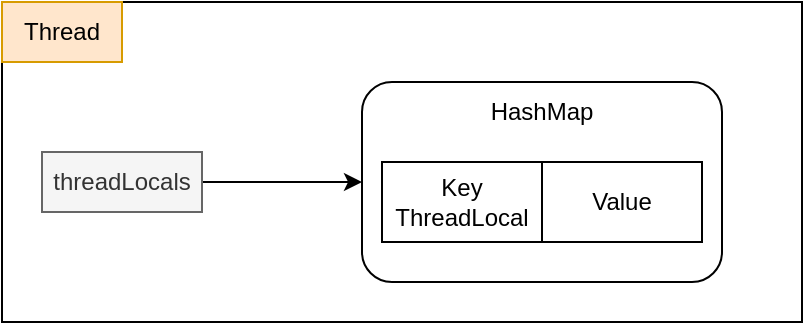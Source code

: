<mxfile version="24.4.13" type="device" pages="5">
  <diagram name="ThreadLocal" id="YbuYyEXj4ZClR6x-DzcQ">
    <mxGraphModel dx="1050" dy="629" grid="1" gridSize="10" guides="1" tooltips="1" connect="1" arrows="1" fold="1" page="1" pageScale="1" pageWidth="1654" pageHeight="2336" math="0" shadow="0">
      <root>
        <mxCell id="0" />
        <mxCell id="1" parent="0" />
        <mxCell id="KGKPHILg01SDEoVwcWIX-1" value="" style="rounded=0;whiteSpace=wrap;html=1;glass=0;" vertex="1" parent="1">
          <mxGeometry x="240" y="160" width="400" height="160" as="geometry" />
        </mxCell>
        <mxCell id="KGKPHILg01SDEoVwcWIX-6" value="" style="rounded=1;whiteSpace=wrap;html=1;" vertex="1" parent="1">
          <mxGeometry x="420" y="200" width="180" height="100" as="geometry" />
        </mxCell>
        <mxCell id="KGKPHILg01SDEoVwcWIX-3" value="Thread" style="text;html=1;align=center;verticalAlign=middle;whiteSpace=wrap;rounded=0;fillColor=#ffe6cc;strokeColor=#d79b00;shadow=0;" vertex="1" parent="1">
          <mxGeometry x="240" y="160" width="60" height="30" as="geometry" />
        </mxCell>
        <mxCell id="KGKPHILg01SDEoVwcWIX-8" style="edgeStyle=orthogonalEdgeStyle;rounded=0;orthogonalLoop=1;jettySize=auto;html=1;entryX=0;entryY=0.5;entryDx=0;entryDy=0;" edge="1" parent="1" source="KGKPHILg01SDEoVwcWIX-4" target="KGKPHILg01SDEoVwcWIX-6">
          <mxGeometry relative="1" as="geometry" />
        </mxCell>
        <mxCell id="KGKPHILg01SDEoVwcWIX-4" value="threadLocals" style="text;html=1;align=center;verticalAlign=middle;whiteSpace=wrap;rounded=0;fillColor=#f5f5f5;fontColor=#333333;strokeColor=#666666;" vertex="1" parent="1">
          <mxGeometry x="260" y="235" width="80" height="30" as="geometry" />
        </mxCell>
        <mxCell id="KGKPHILg01SDEoVwcWIX-5" value="Key ThreadLocal" style="rounded=0;whiteSpace=wrap;html=1;" vertex="1" parent="1">
          <mxGeometry x="430" y="240" width="80" height="40" as="geometry" />
        </mxCell>
        <mxCell id="KGKPHILg01SDEoVwcWIX-7" value="Value" style="rounded=0;whiteSpace=wrap;html=1;" vertex="1" parent="1">
          <mxGeometry x="510" y="240" width="80" height="40" as="geometry" />
        </mxCell>
        <mxCell id="KGKPHILg01SDEoVwcWIX-9" value="HashMap" style="text;html=1;align=center;verticalAlign=middle;whiteSpace=wrap;rounded=0;" vertex="1" parent="1">
          <mxGeometry x="480" y="200" width="60" height="30" as="geometry" />
        </mxCell>
      </root>
    </mxGraphModel>
  </diagram>
  <diagram id="83OUeft8s3DIFJioLWa6" name="ThreadLocal-内存分配">
    <mxGraphModel dx="1050" dy="629" grid="1" gridSize="10" guides="1" tooltips="1" connect="1" arrows="1" fold="1" page="1" pageScale="1" pageWidth="1654" pageHeight="2336" math="0" shadow="0">
      <root>
        <mxCell id="0" />
        <mxCell id="1" parent="0" />
        <mxCell id="z4Gel6RCuIVY9ulqgWqe-5" value="" style="rounded=0;whiteSpace=wrap;html=1;fontSize=13;fillColor=default;strokeColor=#000000;" vertex="1" parent="1">
          <mxGeometry x="440" y="160" width="400" height="200" as="geometry" />
        </mxCell>
        <mxCell id="T0yMTvxeiCChX32FTHV1-2" value="" style="rounded=1;whiteSpace=wrap;html=1;fontSize=13;fillColor=#f5f5f5;fontColor=#333333;strokeColor=#666666;" vertex="1" parent="1">
          <mxGeometry x="640" y="200" width="180" height="100" as="geometry" />
        </mxCell>
        <mxCell id="T0yMTvxeiCChX32FTHV1-9" style="edgeStyle=orthogonalEdgeStyle;rounded=0;orthogonalLoop=1;jettySize=auto;html=1;entryX=0.5;entryY=0;entryDx=0;entryDy=0;fontSize=13;startArrow=classic;startFill=1;endArrow=none;endFill=0;fillColor=#e1d5e7;strokeColor=#9673a6;strokeWidth=3;dashed=1;" edge="1" parent="1" source="z4Gel6RCuIVY9ulqgWqe-6" target="T0yMTvxeiCChX32FTHV1-6">
          <mxGeometry relative="1" as="geometry" />
        </mxCell>
        <mxCell id="T0yMTvxeiCChX32FTHV1-24" value="弱引用" style="edgeLabel;html=1;align=center;verticalAlign=middle;resizable=0;points=[];" vertex="1" connectable="0" parent="T0yMTvxeiCChX32FTHV1-9">
          <mxGeometry x="-0.432" y="-3" relative="1" as="geometry">
            <mxPoint x="-7" y="8" as="offset" />
          </mxGeometry>
        </mxCell>
        <mxCell id="z4Gel6RCuIVY9ulqgWqe-6" value="ThreadLocal" style="rounded=0;whiteSpace=wrap;html=1;fontSize=13;fillColor=#e1d5e7;strokeColor=#9673a6;" vertex="1" parent="1">
          <mxGeometry x="460" y="187" width="120" height="40" as="geometry" />
        </mxCell>
        <mxCell id="z4Gel6RCuIVY9ulqgWqe-8" value="堆" style="text;html=1;align=center;verticalAlign=middle;whiteSpace=wrap;rounded=0;fontSize=13;" vertex="1" parent="1">
          <mxGeometry x="605" y="160" width="60" height="30" as="geometry" />
        </mxCell>
        <mxCell id="T0yMTvxeiCChX32FTHV1-6" value="Key ThreadLocal" style="rounded=0;whiteSpace=wrap;html=1;fontSize=13;dashed=1;dashPattern=8 8;fillColor=#dae8fc;strokeColor=#6c8ebf;" vertex="1" parent="1">
          <mxGeometry x="650" y="240" width="80" height="40" as="geometry" />
        </mxCell>
        <mxCell id="T0yMTvxeiCChX32FTHV1-7" value="Value" style="rounded=0;whiteSpace=wrap;html=1;fontSize=13;dashed=1;fillColor=#d5e8d4;strokeColor=#82b366;" vertex="1" parent="1">
          <mxGeometry x="730" y="240" width="80" height="40" as="geometry" />
        </mxCell>
        <mxCell id="T0yMTvxeiCChX32FTHV1-8" value="ThreadLocalMap" style="text;html=1;align=center;verticalAlign=middle;whiteSpace=wrap;rounded=0;fontSize=13;" vertex="1" parent="1">
          <mxGeometry x="700" y="200" width="100" height="30" as="geometry" />
        </mxCell>
        <mxCell id="T0yMTvxeiCChX32FTHV1-11" value="业务对象" style="rounded=0;whiteSpace=wrap;html=1;" vertex="1" parent="1">
          <mxGeometry x="460" y="300" width="120" height="40" as="geometry" />
        </mxCell>
        <mxCell id="T0yMTvxeiCChX32FTHV1-12" value="" style="endArrow=classic;html=1;rounded=0;exitX=0.5;exitY=1;exitDx=0;exitDy=0;entryX=1;entryY=0.5;entryDx=0;entryDy=0;fillColor=#f8cecc;strokeColor=#b85450;strokeWidth=2;" edge="1" parent="1" source="T0yMTvxeiCChX32FTHV1-7" target="T0yMTvxeiCChX32FTHV1-11">
          <mxGeometry width="50" height="50" relative="1" as="geometry">
            <mxPoint x="510" y="250" as="sourcePoint" />
            <mxPoint x="560" y="200" as="targetPoint" />
            <Array as="points">
              <mxPoint x="770" y="320" />
            </Array>
          </mxGeometry>
        </mxCell>
        <mxCell id="T0yMTvxeiCChX32FTHV1-25" value="强引用" style="edgeLabel;html=1;align=center;verticalAlign=middle;resizable=0;points=[];" vertex="1" connectable="0" parent="T0yMTvxeiCChX32FTHV1-12">
          <mxGeometry x="-0.118" y="-4" relative="1" as="geometry">
            <mxPoint x="41" y="14" as="offset" />
          </mxGeometry>
        </mxCell>
        <mxCell id="T0yMTvxeiCChX32FTHV1-16" value="" style="rounded=0;whiteSpace=wrap;html=1;fillColor=#ffe6cc;strokeColor=#d79b00;" vertex="1" parent="1">
          <mxGeometry x="170" y="150" width="130" height="150" as="geometry" />
        </mxCell>
        <mxCell id="T0yMTvxeiCChX32FTHV1-20" style="edgeStyle=orthogonalEdgeStyle;rounded=0;orthogonalLoop=1;jettySize=auto;html=1;strokeColor=#b85450;strokeWidth=2;align=center;verticalAlign=middle;fontFamily=Helvetica;fontSize=11;fontColor=default;labelBackgroundColor=default;endArrow=classic;fillColor=#f8cecc;" edge="1" parent="1" source="T0yMTvxeiCChX32FTHV1-17" target="z4Gel6RCuIVY9ulqgWqe-6">
          <mxGeometry relative="1" as="geometry" />
        </mxCell>
        <mxCell id="T0yMTvxeiCChX32FTHV1-21" value="强引用" style="edgeLabel;html=1;align=center;verticalAlign=middle;resizable=0;points=[];fontSize=11;rounded=0;strokeColor=#b85450;strokeWidth=2;fontFamily=Helvetica;fontColor=default;labelBackgroundColor=default;fillColor=#f8cecc;" vertex="1" connectable="0" parent="T0yMTvxeiCChX32FTHV1-20">
          <mxGeometry x="-0.28" y="2" relative="1" as="geometry">
            <mxPoint x="-19" y="-15" as="offset" />
          </mxGeometry>
        </mxCell>
        <mxCell id="T0yMTvxeiCChX32FTHV1-17" value="ThreadLocalRef" style="rounded=1;whiteSpace=wrap;html=1;" vertex="1" parent="1">
          <mxGeometry x="182.5" y="187" width="105" height="40" as="geometry" />
        </mxCell>
        <mxCell id="T0yMTvxeiCChX32FTHV1-19" value="CurrentThreadRef" style="rounded=1;whiteSpace=wrap;html=1;" vertex="1" parent="1">
          <mxGeometry x="182.5" y="241" width="105" height="40" as="geometry" />
        </mxCell>
        <mxCell id="T0yMTvxeiCChX32FTHV1-22" style="edgeStyle=orthogonalEdgeStyle;rounded=0;orthogonalLoop=1;jettySize=auto;html=1;entryX=-0.002;entryY=0.616;entryDx=0;entryDy=0;entryPerimeter=0;strokeColor=#b85450;strokeWidth=2;align=center;verticalAlign=middle;fontFamily=Helvetica;fontSize=11;fontColor=default;labelBackgroundColor=default;endArrow=classic;fillColor=#f8cecc;" edge="1" parent="1" source="T0yMTvxeiCChX32FTHV1-19" target="T0yMTvxeiCChX32FTHV1-2">
          <mxGeometry relative="1" as="geometry" />
        </mxCell>
        <mxCell id="T0yMTvxeiCChX32FTHV1-23" value="强引用" style="edgeLabel;html=1;align=center;verticalAlign=middle;resizable=0;points=[];rounded=0;strokeColor=#b85450;strokeWidth=2;fontFamily=Helvetica;fontSize=11;fontColor=default;labelBackgroundColor=default;fillColor=#f8cecc;" vertex="1" connectable="0" parent="T0yMTvxeiCChX32FTHV1-22">
          <mxGeometry x="-0.688" y="3" relative="1" as="geometry">
            <mxPoint x="-12" y="-8" as="offset" />
          </mxGeometry>
        </mxCell>
        <mxCell id="T0yMTvxeiCChX32FTHV1-26" value="栈帧" style="text;html=1;align=center;verticalAlign=middle;whiteSpace=wrap;rounded=0;" vertex="1" parent="1">
          <mxGeometry x="205" y="150" width="60" height="30" as="geometry" />
        </mxCell>
      </root>
    </mxGraphModel>
  </diagram>
  <diagram id="CLx147smTmYJ2BrM7yXs" name="Java线程状态转换">
    <mxGraphModel dx="1050" dy="629" grid="1" gridSize="10" guides="1" tooltips="1" connect="1" arrows="1" fold="1" page="1" pageScale="1" pageWidth="1654" pageHeight="2336" math="0" shadow="0">
      <root>
        <mxCell id="0" />
        <mxCell id="1" parent="0" />
        <mxCell id="Pzs-qW3fLM_5K2oZGlJN-7" style="edgeStyle=orthogonalEdgeStyle;rounded=0;orthogonalLoop=1;jettySize=auto;html=1;entryX=0.5;entryY=0;entryDx=0;entryDy=0;shadow=1;fontSize=13;strokeWidth=2;strokeColor=#82b366;align=center;verticalAlign=middle;fontFamily=Helvetica;fontColor=default;fillColor=#d5e8d4;" edge="1" parent="1" source="Pzs-qW3fLM_5K2oZGlJN-1" target="Pzs-qW3fLM_5K2oZGlJN-4">
          <mxGeometry relative="1" as="geometry" />
        </mxCell>
        <mxCell id="Pzs-qW3fLM_5K2oZGlJN-1" value="初始" style="ellipse;whiteSpace=wrap;html=1;shadow=1;fontSize=13;" vertex="1" parent="1">
          <mxGeometry x="490" y="70" width="100" height="40" as="geometry" />
        </mxCell>
        <mxCell id="Pzs-qW3fLM_5K2oZGlJN-2" value="终止" style="ellipse;whiteSpace=wrap;html=1;fillColor=#ffe6cc;strokeColor=#d79b00;shadow=1;fontSize=13;" vertex="1" parent="1">
          <mxGeometry x="490" y="360" width="100" height="40" as="geometry" />
        </mxCell>
        <mxCell id="Pzs-qW3fLM_5K2oZGlJN-3" value="阻塞状态" style="ellipse;whiteSpace=wrap;html=1;fillColor=#f8cecc;strokeColor=#b85450;shadow=1;fontSize=13;" vertex="1" parent="1">
          <mxGeometry x="180" y="190" width="100" height="40" as="geometry" />
        </mxCell>
        <mxCell id="Pzs-qW3fLM_5K2oZGlJN-8" style="rounded=0;orthogonalLoop=1;jettySize=auto;html=1;exitX=1;exitY=0.5;exitDx=0;exitDy=0;shadow=1;strokeColor=#b85450;align=center;verticalAlign=middle;fontFamily=Helvetica;fontSize=13;fontColor=default;fillColor=#f8cecc;strokeWidth=2;startArrow=classic;startFill=1;" edge="1" parent="1" source="Pzs-qW3fLM_5K2oZGlJN-4" target="Pzs-qW3fLM_5K2oZGlJN-3">
          <mxGeometry relative="1" as="geometry">
            <Array as="points">
              <mxPoint x="360" y="210" />
            </Array>
          </mxGeometry>
        </mxCell>
        <mxCell id="Pzs-qW3fLM_5K2oZGlJN-19" style="rounded=0;orthogonalLoop=1;jettySize=auto;html=1;entryX=0;entryY=0.5;entryDx=0;entryDy=0;shadow=1;strokeColor=#6c8ebf;align=center;verticalAlign=middle;fontFamily=Helvetica;fontSize=13;fontColor=default;fillColor=#dae8fc;strokeWidth=2;" edge="1" parent="1" source="Pzs-qW3fLM_5K2oZGlJN-4" target="Pzs-qW3fLM_5K2oZGlJN-5">
          <mxGeometry relative="1" as="geometry" />
        </mxCell>
        <mxCell id="Pzs-qW3fLM_5K2oZGlJN-24" style="rounded=0;orthogonalLoop=1;jettySize=auto;html=1;entryX=0.5;entryY=0;entryDx=0;entryDy=0;exitX=0.5;exitY=1;exitDx=0;exitDy=0;" edge="1" parent="1" source="Pzs-qW3fLM_5K2oZGlJN-4" target="Pzs-qW3fLM_5K2oZGlJN-2">
          <mxGeometry relative="1" as="geometry" />
        </mxCell>
        <mxCell id="Pzs-qW3fLM_5K2oZGlJN-4" value="运行" style="ellipse;whiteSpace=wrap;html=1;fillColor=#d5e8d4;strokeColor=#82b366;shadow=1;fontSize=13;" vertex="1" parent="1">
          <mxGeometry x="490" y="190" width="100" height="40" as="geometry" />
        </mxCell>
        <mxCell id="Pzs-qW3fLM_5K2oZGlJN-20" style="rounded=0;orthogonalLoop=1;jettySize=auto;html=1;entryX=1;entryY=0.5;entryDx=0;entryDy=0;shadow=1;strokeColor=#82b366;strokeWidth=2;align=center;verticalAlign=middle;fontFamily=Helvetica;fontSize=13;fontColor=default;labelBackgroundColor=default;endArrow=classic;fillColor=#d5e8d4;" edge="1" parent="1" source="Pzs-qW3fLM_5K2oZGlJN-5" target="Pzs-qW3fLM_5K2oZGlJN-4">
          <mxGeometry relative="1" as="geometry" />
        </mxCell>
        <mxCell id="Pzs-qW3fLM_5K2oZGlJN-5" value="等待" style="ellipse;whiteSpace=wrap;html=1;fillColor=#dae8fc;strokeColor=#6c8ebf;shadow=1;fontSize=13;" vertex="1" parent="1">
          <mxGeometry x="915" y="80" width="100" height="40" as="geometry" />
        </mxCell>
        <mxCell id="Pzs-qW3fLM_5K2oZGlJN-23" style="rounded=0;orthogonalLoop=1;jettySize=auto;html=1;entryX=1;entryY=0.5;entryDx=0;entryDy=0;exitX=0;exitY=0;exitDx=0;exitDy=0;strokeWidth=2;shadow=1;strokeColor=#82b366;align=center;verticalAlign=middle;fontFamily=Helvetica;fontSize=13;fontColor=default;labelBackgroundColor=default;endArrow=classic;fillColor=#d5e8d4;" edge="1" parent="1" source="Pzs-qW3fLM_5K2oZGlJN-6" target="Pzs-qW3fLM_5K2oZGlJN-4">
          <mxGeometry relative="1" as="geometry" />
        </mxCell>
        <mxCell id="Pzs-qW3fLM_5K2oZGlJN-6" value="计时等待" style="ellipse;whiteSpace=wrap;html=1;fillColor=#99CCFF;strokeColor=#6c8ebf;shadow=1;fontSize=13;" vertex="1" parent="1">
          <mxGeometry x="915" y="270" width="100" height="40" as="geometry" />
        </mxCell>
        <mxCell id="Pzs-qW3fLM_5K2oZGlJN-14" value="&lt;span style=&quot;color: rgb(51, 51, 51); font-family: &amp;quot;Open Sans&amp;quot;, &amp;quot;Clear Sans&amp;quot;, &amp;quot;Helvetica Neue&amp;quot;, Helvetica, Arial, sans-serif; orphans: 4; text-align: left; white-space-collapse: preserve; background-color: rgb(255, 255, 255); font-size: 13px;&quot;&gt;&lt;font style=&quot;font-size: 13px;&quot;&gt;没有获取到 synchronized 锁&lt;/font&gt;&lt;/span&gt;" style="text;html=1;align=center;verticalAlign=middle;whiteSpace=wrap;rounded=0;fontSize=13;fillColor=none;" vertex="1" parent="1">
          <mxGeometry x="305" y="180" width="230" height="30" as="geometry" />
        </mxCell>
        <mxCell id="Pzs-qW3fLM_5K2oZGlJN-15" value="&lt;font style=&quot;font-size: 13px;&quot;&gt;1、wait&lt;/font&gt;&lt;div style=&quot;font-size: 13px;&quot;&gt;&lt;font style=&quot;font-size: 13px;&quot;&gt;2、join&lt;/font&gt;&lt;/div&gt;&lt;div style=&quot;font-size: 13px;&quot;&gt;&lt;font style=&quot;font-size: 13px;&quot;&gt;3、LockSupport#park&lt;/font&gt;&lt;/div&gt;" style="text;html=1;align=left;verticalAlign=middle;whiteSpace=wrap;rounded=0;labelBackgroundColor=none;fontSize=13;" vertex="1" parent="1">
          <mxGeometry x="580" y="120" width="155" height="50" as="geometry" />
        </mxCell>
        <mxCell id="Pzs-qW3fLM_5K2oZGlJN-16" value="&lt;font style=&quot;font-size: 13px;&quot;&gt;1、wait(time)&lt;/font&gt;&lt;div style=&quot;font-size: 13px; line-height: 130%;&quot;&gt;&lt;font style=&quot;font-size: 13px;&quot;&gt;2、join(time)&lt;/font&gt;&lt;/div&gt;&lt;div style=&quot;font-size: 13px; line-height: 130%;&quot;&gt;&lt;font style=&quot;font-size: 13px;&quot;&gt;3、LockSupport#parkUntil&lt;/font&gt;&lt;/div&gt;&lt;div style=&quot;font-size: 13px; line-height: 130%;&quot;&gt;&lt;font style=&quot;font-size: 13px;&quot;&gt;4、sleep&lt;/font&gt;&lt;/div&gt;" style="text;html=1;align=left;verticalAlign=middle;whiteSpace=wrap;rounded=0;fontSize=13;" vertex="1" parent="1">
          <mxGeometry x="650" y="270" width="165" height="70" as="geometry" />
        </mxCell>
        <mxCell id="Pzs-qW3fLM_5K2oZGlJN-21" value="&lt;font style=&quot;font-size: 13px;&quot;&gt;1、notify&lt;/font&gt;&lt;div style=&quot;font-size: 13px;&quot;&gt;&lt;font style=&quot;font-size: 13px;&quot;&gt;2、notifyAll&lt;/font&gt;&lt;/div&gt;&lt;div style=&quot;font-size: 13px;&quot;&gt;&lt;font style=&quot;font-size: 13px;&quot;&gt;3、LockSupport#unpark&lt;/font&gt;&lt;/div&gt;" style="text;html=1;align=left;verticalAlign=middle;whiteSpace=wrap;rounded=0;labelBackgroundColor=none;fontSize=13;" vertex="1" parent="1">
          <mxGeometry x="700" y="180" width="155" height="50" as="geometry" />
        </mxCell>
        <mxCell id="Pzs-qW3fLM_5K2oZGlJN-25" value="" style="endArrow=classic;html=1;rounded=0;exitX=1.028;exitY=0.69;exitDx=0;exitDy=0;exitPerimeter=0;strokeWidth=2;shadow=1;strokeColor=#82b366;align=center;verticalAlign=middle;fontFamily=Helvetica;fontSize=13;fontColor=default;labelBackgroundColor=default;fillColor=#d5e8d4;" edge="1" parent="1" source="Pzs-qW3fLM_5K2oZGlJN-3">
          <mxGeometry width="50" height="50" relative="1" as="geometry">
            <mxPoint x="510" y="350" as="sourcePoint" />
            <mxPoint x="490" y="218" as="targetPoint" />
          </mxGeometry>
        </mxCell>
        <mxCell id="Pzs-qW3fLM_5K2oZGlJN-26" value="获取到锁" style="edgeLabel;html=1;align=center;verticalAlign=middle;resizable=0;points=[];rounded=0;shadow=1;strokeColor=#82b366;strokeWidth=2;fontFamily=Helvetica;fontSize=13;fontColor=default;labelBackgroundColor=default;fillColor=#d5e8d4;" vertex="1" connectable="0" parent="Pzs-qW3fLM_5K2oZGlJN-25">
          <mxGeometry x="-0.109" y="1" relative="1" as="geometry">
            <mxPoint x="-55" y="13" as="offset" />
          </mxGeometry>
        </mxCell>
        <mxCell id="Pzs-qW3fLM_5K2oZGlJN-28" value="" style="endArrow=classic;html=1;rounded=0;exitX=1;exitY=1;exitDx=0;exitDy=0;entryX=0;entryY=0.5;entryDx=0;entryDy=0;shadow=1;strokeColor=#6c8ebf;align=center;verticalAlign=middle;fontFamily=Helvetica;fontSize=13;fontColor=default;fillColor=#99CCFF;strokeWidth=2;" edge="1" parent="1" source="Pzs-qW3fLM_5K2oZGlJN-4" target="Pzs-qW3fLM_5K2oZGlJN-6">
          <mxGeometry width="50" height="50" relative="1" as="geometry">
            <mxPoint x="510" y="350" as="sourcePoint" />
            <mxPoint x="560" y="300" as="targetPoint" />
          </mxGeometry>
        </mxCell>
      </root>
    </mxGraphModel>
  </diagram>
  <diagram id="vD7hhq37XHFiHu8L9a9Y" name="管城">
    <mxGraphModel dx="1050" dy="629" grid="1" gridSize="10" guides="1" tooltips="1" connect="1" arrows="1" fold="1" page="1" pageScale="1" pageWidth="1654" pageHeight="2336" math="0" shadow="0">
      <root>
        <mxCell id="0" />
        <mxCell id="1" parent="0" />
        <mxCell id="rPjSnqEyorxqQKiiq836-16" value="" style="rounded=1;whiteSpace=wrap;html=1;fillColor=#f5f5f5;fontColor=#333333;strokeColor=#666666;" vertex="1" parent="1">
          <mxGeometry x="400" y="75" width="340" height="220" as="geometry" />
        </mxCell>
        <mxCell id="rPjSnqEyorxqQKiiq836-1" value="指向持有监视器对象的线程" style="rounded=1;whiteSpace=wrap;html=1;" vertex="1" parent="1">
          <mxGeometry x="420" y="135" width="280" height="40" as="geometry" />
        </mxCell>
        <mxCell id="rPjSnqEyorxqQKiiq836-2" value="wait 队列" style="rounded=1;whiteSpace=wrap;html=1;" vertex="1" parent="1">
          <mxGeometry x="420" y="185" width="280" height="40" as="geometry" />
        </mxCell>
        <mxCell id="rPjSnqEyorxqQKiiq836-3" value="等待锁释放的队列" style="rounded=1;whiteSpace=wrap;html=1;" vertex="1" parent="1">
          <mxGeometry x="420" y="240" width="280" height="40" as="geometry" />
        </mxCell>
        <mxCell id="rPjSnqEyorxqQKiiq836-7" value="Monitor 对象" style="text;html=1;align=center;verticalAlign=middle;whiteSpace=wrap;rounded=0;fillColor=#ffe6cc;strokeColor=#d79b00;" vertex="1" parent="1">
          <mxGeometry x="420" y="85" width="80" height="30" as="geometry" />
        </mxCell>
        <mxCell id="rPjSnqEyorxqQKiiq836-12" value="ThreadA" style="text;html=1;align=center;verticalAlign=middle;whiteSpace=wrap;rounded=0;fillColor=#ffe6cc;strokeColor=#d79b00;" vertex="1" parent="1">
          <mxGeometry x="636" y="190" width="60" height="30" as="geometry" />
        </mxCell>
        <mxCell id="rPjSnqEyorxqQKiiq836-13" value="ThreadB" style="text;html=1;align=center;verticalAlign=middle;whiteSpace=wrap;rounded=0;fillColor=#dae8fc;strokeColor=#6c8ebf;" vertex="1" parent="1">
          <mxGeometry x="636" y="140" width="60" height="30" as="geometry" />
        </mxCell>
        <mxCell id="rPjSnqEyorxqQKiiq836-14" value="ThreadC" style="text;html=1;align=center;verticalAlign=middle;whiteSpace=wrap;rounded=0;fillColor=#d5e8d4;strokeColor=#82b366;" vertex="1" parent="1">
          <mxGeometry x="636" y="245" width="60" height="30" as="geometry" />
        </mxCell>
      </root>
    </mxGraphModel>
  </diagram>
  <diagram id="P_gBNzZIiMrDosmRgjkG" name="第 5 页">
    <mxGraphModel dx="1050" dy="629" grid="1" gridSize="10" guides="1" tooltips="1" connect="1" arrows="1" fold="1" page="1" pageScale="1" pageWidth="1654" pageHeight="2336" math="0" shadow="0">
      <root>
        <mxCell id="0" />
        <mxCell id="1" parent="0" />
      </root>
    </mxGraphModel>
  </diagram>
</mxfile>
